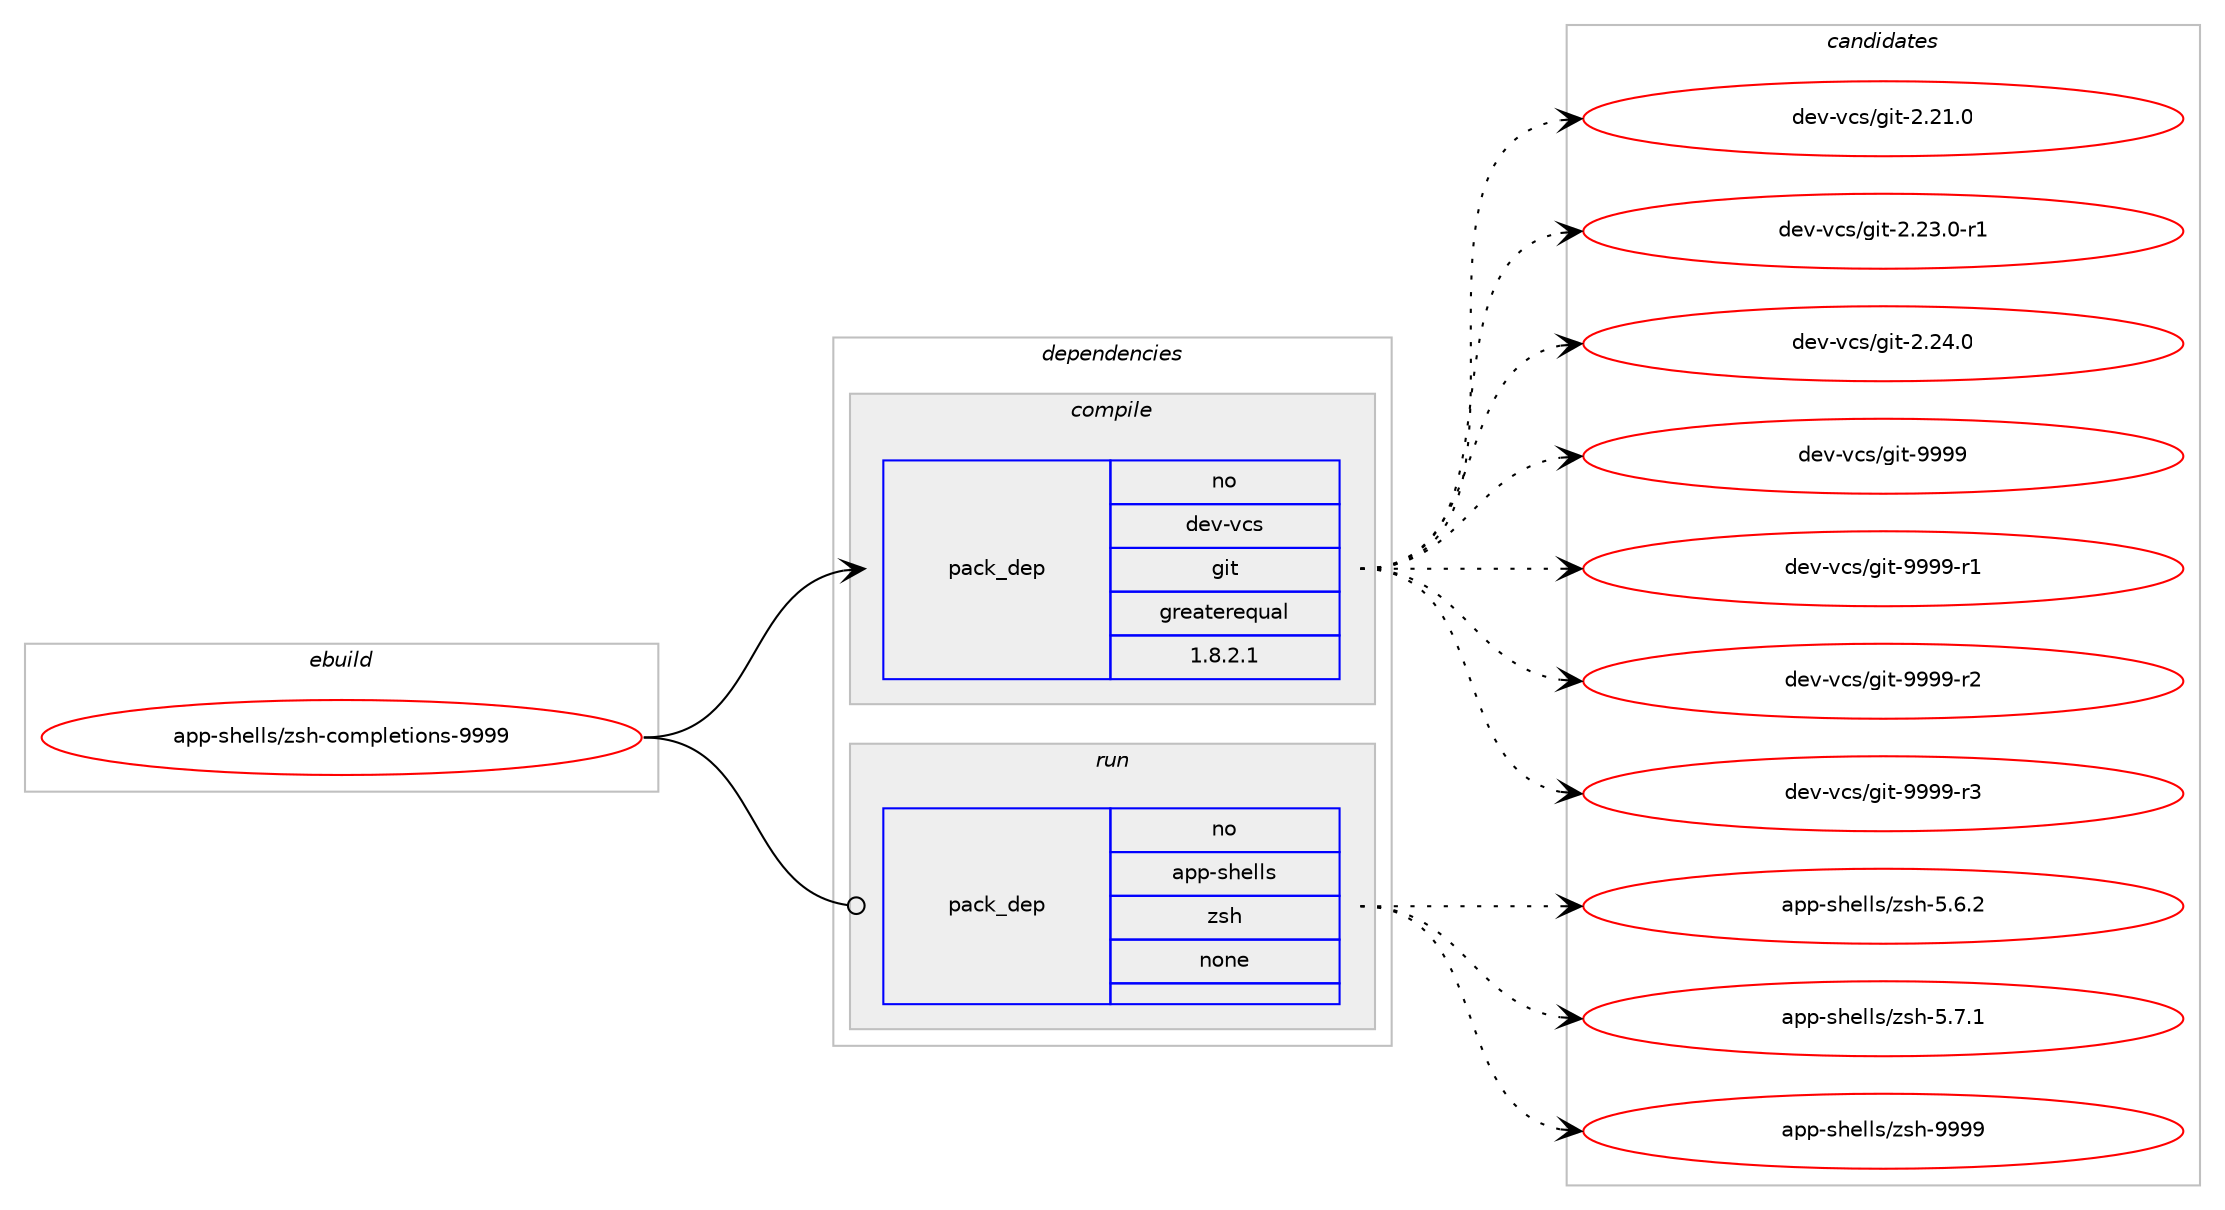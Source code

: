 digraph prolog {

# *************
# Graph options
# *************

newrank=true;
concentrate=true;
compound=true;
graph [rankdir=LR,fontname=Helvetica,fontsize=10,ranksep=1.5];#, ranksep=2.5, nodesep=0.2];
edge  [arrowhead=vee];
node  [fontname=Helvetica,fontsize=10];

# **********
# The ebuild
# **********

subgraph cluster_leftcol {
color=gray;
rank=same;
label=<<i>ebuild</i>>;
id [label="app-shells/zsh-completions-9999", color=red, width=4, href="../app-shells/zsh-completions-9999.svg"];
}

# ****************
# The dependencies
# ****************

subgraph cluster_midcol {
color=gray;
label=<<i>dependencies</i>>;
subgraph cluster_compile {
fillcolor="#eeeeee";
style=filled;
label=<<i>compile</i>>;
subgraph pack377067 {
dependency507374 [label=<<TABLE BORDER="0" CELLBORDER="1" CELLSPACING="0" CELLPADDING="4" WIDTH="220"><TR><TD ROWSPAN="6" CELLPADDING="30">pack_dep</TD></TR><TR><TD WIDTH="110">no</TD></TR><TR><TD>dev-vcs</TD></TR><TR><TD>git</TD></TR><TR><TD>greaterequal</TD></TR><TR><TD>1.8.2.1</TD></TR></TABLE>>, shape=none, color=blue];
}
id:e -> dependency507374:w [weight=20,style="solid",arrowhead="vee"];
}
subgraph cluster_compileandrun {
fillcolor="#eeeeee";
style=filled;
label=<<i>compile and run</i>>;
}
subgraph cluster_run {
fillcolor="#eeeeee";
style=filled;
label=<<i>run</i>>;
subgraph pack377068 {
dependency507375 [label=<<TABLE BORDER="0" CELLBORDER="1" CELLSPACING="0" CELLPADDING="4" WIDTH="220"><TR><TD ROWSPAN="6" CELLPADDING="30">pack_dep</TD></TR><TR><TD WIDTH="110">no</TD></TR><TR><TD>app-shells</TD></TR><TR><TD>zsh</TD></TR><TR><TD>none</TD></TR><TR><TD></TD></TR></TABLE>>, shape=none, color=blue];
}
id:e -> dependency507375:w [weight=20,style="solid",arrowhead="odot"];
}
}

# **************
# The candidates
# **************

subgraph cluster_choices {
rank=same;
color=gray;
label=<<i>candidates</i>>;

subgraph choice377067 {
color=black;
nodesep=1;
choice10010111845118991154710310511645504650494648 [label="dev-vcs/git-2.21.0", color=red, width=4,href="../dev-vcs/git-2.21.0.svg"];
choice100101118451189911547103105116455046505146484511449 [label="dev-vcs/git-2.23.0-r1", color=red, width=4,href="../dev-vcs/git-2.23.0-r1.svg"];
choice10010111845118991154710310511645504650524648 [label="dev-vcs/git-2.24.0", color=red, width=4,href="../dev-vcs/git-2.24.0.svg"];
choice1001011184511899115471031051164557575757 [label="dev-vcs/git-9999", color=red, width=4,href="../dev-vcs/git-9999.svg"];
choice10010111845118991154710310511645575757574511449 [label="dev-vcs/git-9999-r1", color=red, width=4,href="../dev-vcs/git-9999-r1.svg"];
choice10010111845118991154710310511645575757574511450 [label="dev-vcs/git-9999-r2", color=red, width=4,href="../dev-vcs/git-9999-r2.svg"];
choice10010111845118991154710310511645575757574511451 [label="dev-vcs/git-9999-r3", color=red, width=4,href="../dev-vcs/git-9999-r3.svg"];
dependency507374:e -> choice10010111845118991154710310511645504650494648:w [style=dotted,weight="100"];
dependency507374:e -> choice100101118451189911547103105116455046505146484511449:w [style=dotted,weight="100"];
dependency507374:e -> choice10010111845118991154710310511645504650524648:w [style=dotted,weight="100"];
dependency507374:e -> choice1001011184511899115471031051164557575757:w [style=dotted,weight="100"];
dependency507374:e -> choice10010111845118991154710310511645575757574511449:w [style=dotted,weight="100"];
dependency507374:e -> choice10010111845118991154710310511645575757574511450:w [style=dotted,weight="100"];
dependency507374:e -> choice10010111845118991154710310511645575757574511451:w [style=dotted,weight="100"];
}
subgraph choice377068 {
color=black;
nodesep=1;
choice971121124511510410110810811547122115104455346544650 [label="app-shells/zsh-5.6.2", color=red, width=4,href="../app-shells/zsh-5.6.2.svg"];
choice971121124511510410110810811547122115104455346554649 [label="app-shells/zsh-5.7.1", color=red, width=4,href="../app-shells/zsh-5.7.1.svg"];
choice9711211245115104101108108115471221151044557575757 [label="app-shells/zsh-9999", color=red, width=4,href="../app-shells/zsh-9999.svg"];
dependency507375:e -> choice971121124511510410110810811547122115104455346544650:w [style=dotted,weight="100"];
dependency507375:e -> choice971121124511510410110810811547122115104455346554649:w [style=dotted,weight="100"];
dependency507375:e -> choice9711211245115104101108108115471221151044557575757:w [style=dotted,weight="100"];
}
}

}
